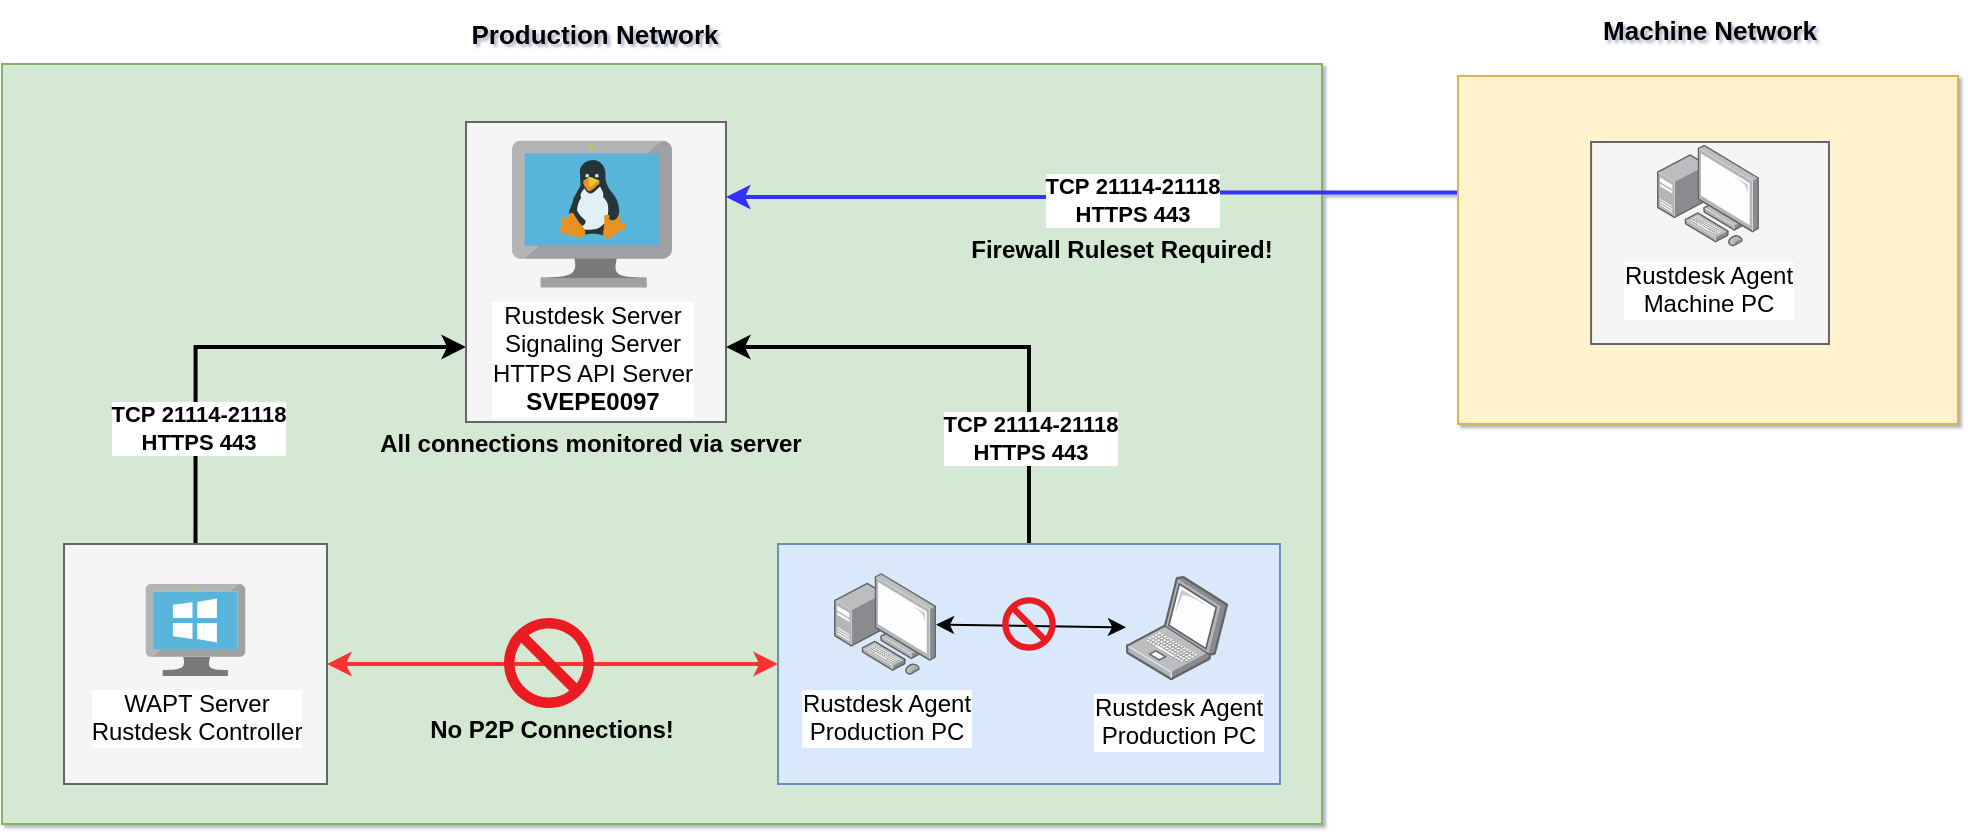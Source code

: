 <mxfile version="28.0.6">
  <diagram name="Page-1" id="Yay8gkdrrfTUArw_L0t_">
    <mxGraphModel dx="1378" dy="752" grid="1" gridSize="8" guides="1" tooltips="1" connect="1" arrows="1" fold="1" page="1" pageScale="1" pageWidth="1100" pageHeight="850" background="none" math="0" shadow="1">
      <root>
        <mxCell id="0" />
        <mxCell id="1" parent="0" />
        <mxCell id="YleI4EzTrmfIdfU0BML3-26" value="" style="rounded=0;whiteSpace=wrap;html=1;fillColor=#d5e8d4;strokeColor=#82b366;" parent="1" vertex="1">
          <mxGeometry x="50" y="72" width="660" height="380" as="geometry" />
        </mxCell>
        <mxCell id="iATs5-p0Ry6HwTi2f4iV-7" style="edgeStyle=orthogonalEdgeStyle;rounded=0;orthogonalLoop=1;jettySize=auto;html=1;exitX=0.5;exitY=0;exitDx=0;exitDy=0;entryX=0;entryY=0.75;entryDx=0;entryDy=0;strokeWidth=2;" parent="1" source="ynbUYO4sn585GT9K957H-20" target="YleI4EzTrmfIdfU0BML3-15" edge="1">
          <mxGeometry relative="1" as="geometry" />
        </mxCell>
        <mxCell id="iATs5-p0Ry6HwTi2f4iV-8" value="&lt;b&gt;TCP&amp;nbsp;21114-21118&lt;/b&gt;&lt;div&gt;&lt;b&gt;HTTPS 443&lt;/b&gt;&lt;/div&gt;" style="edgeLabel;html=1;align=center;verticalAlign=middle;resizable=0;points=[];" parent="iATs5-p0Ry6HwTi2f4iV-7" vertex="1" connectable="0">
          <mxGeometry x="-0.6" y="-2" relative="1" as="geometry">
            <mxPoint x="-1" y="-12" as="offset" />
          </mxGeometry>
        </mxCell>
        <mxCell id="ynbUYO4sn585GT9K957H-20" value="" style="rounded=0;whiteSpace=wrap;html=1;fillColor=#f5f5f5;strokeColor=#666666;fontColor=#333333;" parent="1" vertex="1">
          <mxGeometry x="81" y="312" width="131.5" height="120" as="geometry" />
        </mxCell>
        <mxCell id="YleI4EzTrmfIdfU0BML3-15" value="" style="rounded=0;whiteSpace=wrap;html=1;fillColor=#f5f5f5;strokeColor=#666666;fontColor=#333333;" parent="1" vertex="1">
          <mxGeometry x="282" y="101" width="130" height="150" as="geometry" />
        </mxCell>
        <mxCell id="iATs5-p0Ry6HwTi2f4iV-6" style="edgeStyle=orthogonalEdgeStyle;rounded=0;orthogonalLoop=1;jettySize=auto;html=1;exitX=0;exitY=0.25;exitDx=0;exitDy=0;entryX=1;entryY=0.25;entryDx=0;entryDy=0;strokeColor=#3333FF;strokeWidth=2;" parent="1" source="YleI4EzTrmfIdfU0BML3-17" target="YleI4EzTrmfIdfU0BML3-15" edge="1">
          <mxGeometry relative="1" as="geometry" />
        </mxCell>
        <mxCell id="iATs5-p0Ry6HwTi2f4iV-18" value="&lt;b&gt;TCP&amp;nbsp;21114-21118&lt;/b&gt;&lt;div&gt;&lt;b&gt;HTTPS 443&lt;/b&gt;&lt;/div&gt;" style="edgeLabel;html=1;align=center;verticalAlign=middle;resizable=0;points=[];" parent="iATs5-p0Ry6HwTi2f4iV-6" vertex="1" connectable="0">
          <mxGeometry x="0.064" relative="1" as="geometry">
            <mxPoint y="1" as="offset" />
          </mxGeometry>
        </mxCell>
        <mxCell id="YleI4EzTrmfIdfU0BML3-51" value="" style="rounded=0;whiteSpace=wrap;html=1;fillColor=#fff2cc;strokeColor=#d6b656;" parent="1" vertex="1">
          <mxGeometry x="778" y="78" width="250" height="174" as="geometry" />
        </mxCell>
        <mxCell id="iATs5-p0Ry6HwTi2f4iV-2" style="edgeStyle=orthogonalEdgeStyle;rounded=0;orthogonalLoop=1;jettySize=auto;html=1;exitX=0.5;exitY=0;exitDx=0;exitDy=0;entryX=1;entryY=0.75;entryDx=0;entryDy=0;strokeWidth=2;" parent="1" source="YleI4EzTrmfIdfU0BML3-27" target="YleI4EzTrmfIdfU0BML3-15" edge="1">
          <mxGeometry relative="1" as="geometry" />
        </mxCell>
        <mxCell id="iATs5-p0Ry6HwTi2f4iV-5" value="&lt;b&gt;TCP&amp;nbsp;21114-21118&lt;/b&gt;&lt;div&gt;&lt;b&gt;HTTPS 443&lt;/b&gt;&lt;/div&gt;" style="edgeLabel;html=1;align=center;verticalAlign=middle;resizable=0;points=[];" parent="iATs5-p0Ry6HwTi2f4iV-2" vertex="1" connectable="0">
          <mxGeometry x="-0.434" y="1" relative="1" as="geometry">
            <mxPoint x="1" y="18" as="offset" />
          </mxGeometry>
        </mxCell>
        <mxCell id="YleI4EzTrmfIdfU0BML3-27" value="" style="rounded=0;whiteSpace=wrap;html=1;fillColor=#dae8fc;strokeColor=#6c8ebf;" parent="1" vertex="1">
          <mxGeometry x="438" y="312" width="251" height="120" as="geometry" />
        </mxCell>
        <mxCell id="YleI4EzTrmfIdfU0BML3-10" value="&lt;div&gt;Rustdesk Agent&lt;/div&gt;Production PC" style="sketch=0;pointerEvents=1;shadow=0;dashed=0;html=1;strokeColor=none;fillColor=#00BEF2;labelPosition=center;verticalLabelPosition=bottom;verticalAlign=top;outlineConnect=0;align=center;shape=image;labelBackgroundColor=default;aspect=fixed;image=img/lib/allied_telesis/computer_and_terminals/Laptop.svg;points=[];" parent="1" vertex="1">
          <mxGeometry x="612" y="328" width="51" height="52" as="geometry" />
        </mxCell>
        <mxCell id="YleI4EzTrmfIdfU0BML3-17" value="" style="rounded=0;whiteSpace=wrap;html=1;fillColor=#f5f5f5;strokeColor=#666666;fontColor=#333333;" parent="1" vertex="1">
          <mxGeometry x="844.53" y="111" width="118.95" height="101" as="geometry" />
        </mxCell>
        <mxCell id="YleI4EzTrmfIdfU0BML3-31" value="&lt;b&gt;Machine Network&lt;/b&gt;" style="text;html=1;align=center;verticalAlign=middle;whiteSpace=wrap;rounded=0;fontSize=13;" parent="1" vertex="1">
          <mxGeometry x="849" y="40" width="110" height="30" as="geometry" />
        </mxCell>
        <mxCell id="ynbUYO4sn585GT9K957H-3" value="WAPT Server&lt;div&gt;Rustdesk Controller&lt;/div&gt;" style="image;sketch=0;aspect=fixed;html=1;points=[];align=center;fontSize=12;image=img/lib/mscae/VirtualMachineWindows.svg;" parent="1" vertex="1">
          <mxGeometry x="121.75" y="332" width="50" height="46" as="geometry" />
        </mxCell>
        <mxCell id="ynbUYO4sn585GT9K957H-1" value="Rustdesk Server&lt;br&gt;&lt;div&gt;Signaling Server&lt;br&gt;HTTPS API Server&lt;br&gt;&lt;b&gt;SVEPE0097&lt;/b&gt;&lt;/div&gt;" style="image;sketch=0;aspect=fixed;html=1;points=[];align=center;fontSize=12;image=img/lib/mscae/VM_Linux.svg;" parent="1" vertex="1">
          <mxGeometry x="305" y="110.2" width="80" height="73.6" as="geometry" />
        </mxCell>
        <mxCell id="ynbUYO4sn585GT9K957H-8" value="&lt;div&gt;&lt;b&gt;No P2P Connections!&lt;/b&gt;&lt;/div&gt;" style="text;html=1;align=center;verticalAlign=middle;whiteSpace=wrap;rounded=0;" parent="1" vertex="1">
          <mxGeometry x="235" y="390" width="180" height="30" as="geometry" />
        </mxCell>
        <mxCell id="ynbUYO4sn585GT9K957H-11" value="&lt;div&gt;Rustdesk Agent&lt;/div&gt;Machine PC" style="sketch=0;pointerEvents=1;shadow=0;dashed=0;html=1;strokeColor=none;fillColor=#00BEF2;labelPosition=center;verticalLabelPosition=bottom;verticalAlign=top;outlineConnect=0;align=center;shape=image;labelBackgroundColor=default;points=[];aspect=fixed;image=img/lib/allied_telesis/computer_and_terminals/Personal_Computer_with_Server.svg;" parent="1" vertex="1">
          <mxGeometry x="877.48" y="111.8" width="51" height="52" as="geometry" />
        </mxCell>
        <mxCell id="ynbUYO4sn585GT9K957H-15" value="&lt;div&gt;Rustdesk Agent&lt;/div&gt;Production PC" style="sketch=0;pointerEvents=1;shadow=0;dashed=0;html=1;strokeColor=none;fillColor=#00BEF2;labelPosition=center;verticalLabelPosition=bottom;verticalAlign=top;outlineConnect=0;align=center;shape=image;labelBackgroundColor=default;points=[];aspect=fixed;image=img/lib/allied_telesis/computer_and_terminals/Personal_Computer_with_Server.svg;" parent="1" vertex="1">
          <mxGeometry x="466" y="326" width="51" height="52" as="geometry" />
        </mxCell>
        <mxCell id="iATs5-p0Ry6HwTi2f4iV-9" value="" style="endArrow=classic;startArrow=classic;html=1;rounded=0;entryX=0;entryY=0.5;entryDx=0;entryDy=0;exitX=1;exitY=0.5;exitDx=0;exitDy=0;strokeColor=#FF3333;targetPerimeterSpacing=5;sourcePerimeterSpacing=7;strokeWidth=2;" parent="1" source="ynbUYO4sn585GT9K957H-20" target="YleI4EzTrmfIdfU0BML3-27" edge="1">
          <mxGeometry width="50" height="50" relative="1" as="geometry">
            <mxPoint x="210" y="372" as="sourcePoint" />
            <mxPoint x="430" y="372" as="targetPoint" />
          </mxGeometry>
        </mxCell>
        <mxCell id="iATs5-p0Ry6HwTi2f4iV-11" value="" style="sketch=0;aspect=fixed;pointerEvents=1;shadow=0;dashed=0;html=1;strokeColor=none;labelPosition=center;verticalLabelPosition=bottom;verticalAlign=top;align=center;shape=mxgraph.mscae.enterprise.not_allowed;fillColor=#EA1C24;" parent="1" vertex="1">
          <mxGeometry x="301" y="349" width="45" height="45" as="geometry" />
        </mxCell>
        <mxCell id="iATs5-p0Ry6HwTi2f4iV-19" value="&lt;b&gt;Production Network&lt;/b&gt;" style="text;html=1;align=center;verticalAlign=middle;whiteSpace=wrap;rounded=0;fontSize=13;" parent="1" vertex="1">
          <mxGeometry x="274.75" y="42" width="142.5" height="30" as="geometry" />
        </mxCell>
        <mxCell id="iATs5-p0Ry6HwTi2f4iV-20" value="&lt;b&gt;All connections monitored via server&lt;/b&gt;" style="text;html=1;align=center;verticalAlign=middle;whiteSpace=wrap;rounded=0;" parent="1" vertex="1">
          <mxGeometry x="236.5" y="247" width="215" height="30" as="geometry" />
        </mxCell>
        <mxCell id="iATs5-p0Ry6HwTi2f4iV-21" value="" style="endArrow=classic;startArrow=classic;html=1;rounded=0;" parent="1" source="ynbUYO4sn585GT9K957H-15" target="YleI4EzTrmfIdfU0BML3-10" edge="1">
          <mxGeometry width="50" height="50" relative="1" as="geometry">
            <mxPoint x="804.73" y="337" as="sourcePoint" />
            <mxPoint x="1021.73" y="337" as="targetPoint" />
          </mxGeometry>
        </mxCell>
        <mxCell id="iATs5-p0Ry6HwTi2f4iV-22" value="" style="sketch=0;aspect=fixed;pointerEvents=1;shadow=0;dashed=0;html=1;strokeColor=none;labelPosition=center;verticalLabelPosition=bottom;verticalAlign=top;align=center;shape=mxgraph.mscae.enterprise.not_allowed;fillColor=#EA1C24;" parent="1" vertex="1">
          <mxGeometry x="550.14" y="338.64" width="26.73" height="26.73" as="geometry" />
        </mxCell>
        <mxCell id="iATs5-p0Ry6HwTi2f4iV-24" value="&lt;div&gt;&lt;b&gt;Firewall Ruleset Required!&lt;/b&gt;&lt;/div&gt;" style="text;html=1;align=center;verticalAlign=middle;whiteSpace=wrap;rounded=0;" parent="1" vertex="1">
          <mxGeometry x="520" y="150" width="180" height="30" as="geometry" />
        </mxCell>
      </root>
    </mxGraphModel>
  </diagram>
</mxfile>
